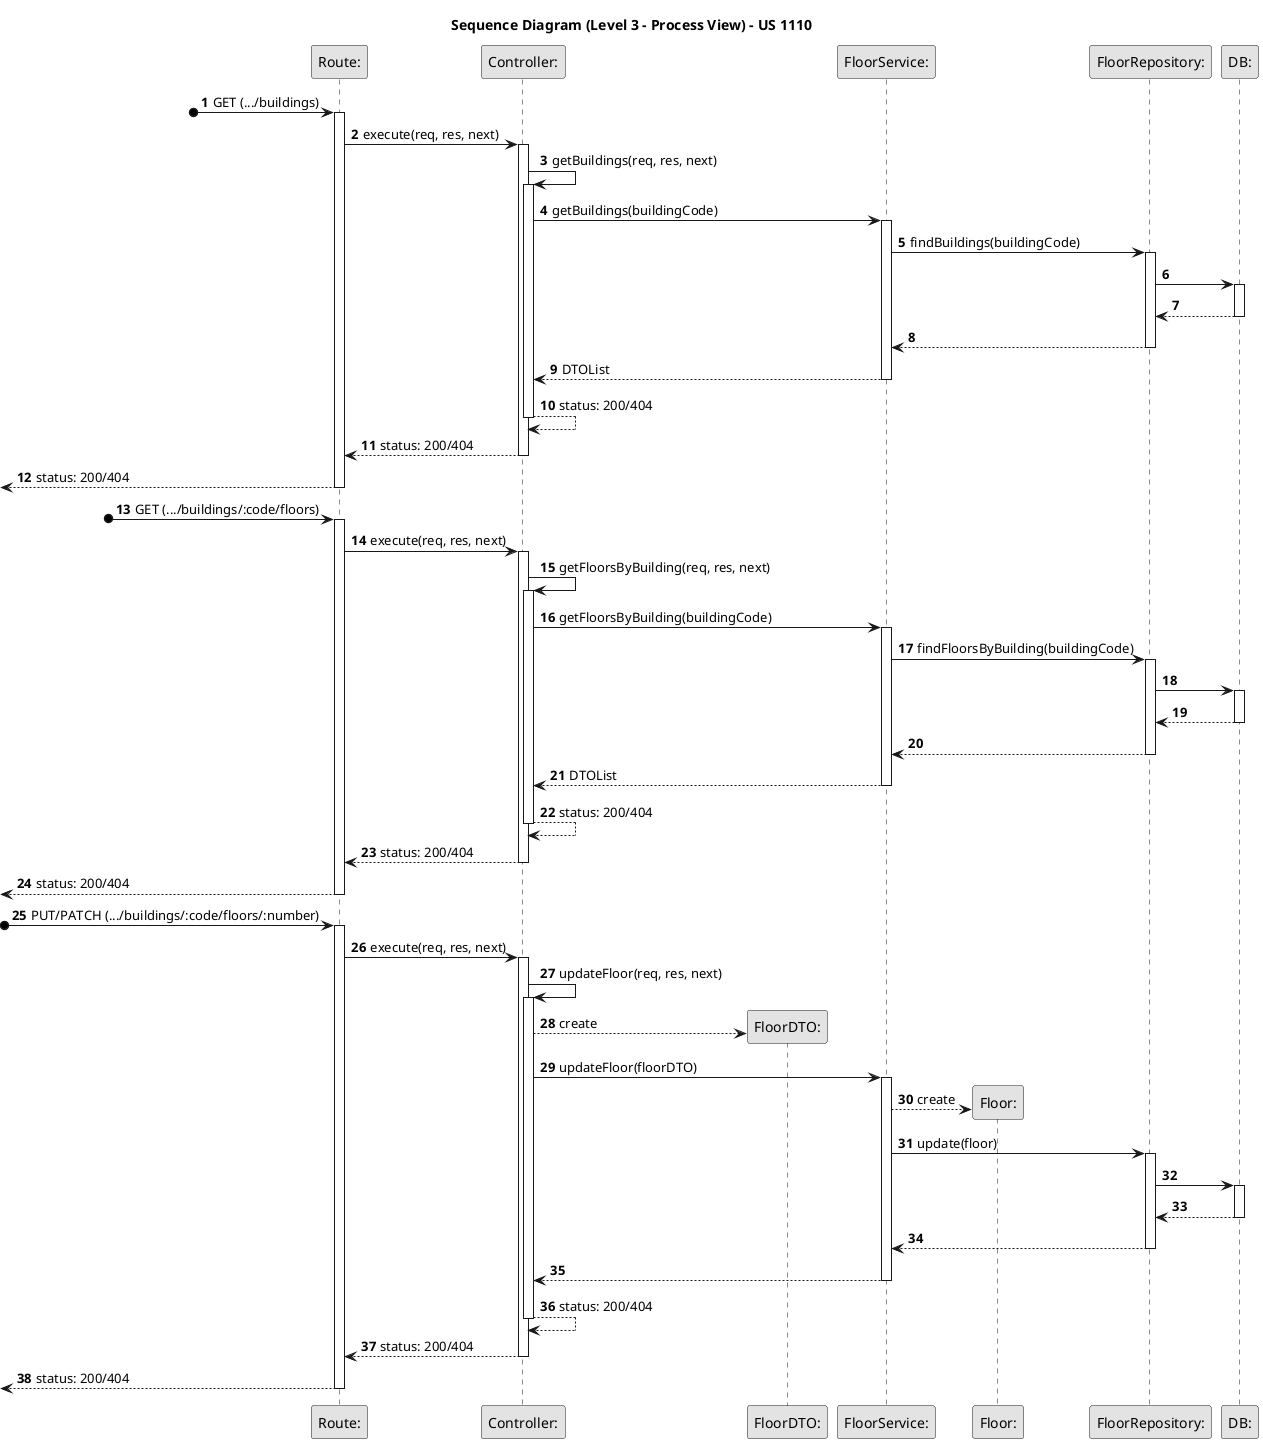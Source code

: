 @startuml
skinparam monochrome true
skinparam packageStyle rectangle
skinparam shadowing false

title Sequence Diagram (Level 3 - Process View) - US 1110
autonumber

participant "Route:" as Route 
participant "Controller:" as Controller
participant "FloorDTO:" as FloorDTO
participant "FloorService:" as Service
participant "Floor:" as Floor
participant "FloorRepository:" as Repo
participant "DB:" as DB

?o-> Route : GET (.../buildings)
activate Route

Route -> Controller : execute(req, res, next)
activate Controller

Controller -> Controller : getBuildings(req, res, next)
activate Controller

Controller -> Service : getBuildings(buildingCode)
activate Service

Service -> Repo : findBuildings(buildingCode)
activate Repo

Repo -> DB
activate DB

DB --> Repo
deactivate DB

Repo --> Service
deactivate Repo

Service --> Controller : DTOList
deactivate Service

Controller --> Controller : status: 200/404
deactivate Controller

Controller --> Route : status: 200/404
deactivate Controller

<-- Route : status: 200/404
deactivate Route

?o-> Route : GET (.../buildings/:code/floors)
activate Route

Route -> Controller : execute(req, res, next)
activate Controller

Controller -> Controller : getFloorsByBuilding(req, res, next)
activate Controller

Controller -> Service : getFloorsByBuilding(buildingCode)
activate Service

Service -> Repo : findFloorsByBuilding(buildingCode)
activate Repo

Repo -> DB
activate DB

DB --> Repo
deactivate DB

Repo --> Service
deactivate Repo

Service --> Controller : DTOList
deactivate Service

Controller --> Controller : status: 200/404
deactivate Controller

Controller --> Route : status: 200/404
deactivate Controller

<-- Route : status: 200/404
deactivate Route

?o-> Route : PUT/PATCH (.../buildings/:code/floors/:number)
activate Route

    Route -> Controller : execute(req, res, next)
    activate Controller
        Controller -> Controller : updateFloor(req, res, next)
        activate Controller
            Controller --> FloorDTO** : create
            Controller -> Service : updateFloor(floorDTO)

            activate Service
                Service --> Floor** : create
                Service -> Repo : update(floor)
                activate Repo
                    Repo -> DB :
                    activate DB
                    DB --> Repo :
                    deactivate DB
                    Repo --> Service :
                deactivate Repo
                Service --> Controller :
            deactivate Service

            Controller --> Controller : status: 200/404
        deactivate Controller
    Controller --> Route : status: 200/404
    deactivate Controller

<-- Route : status: 200/404
deactivate Route

@enduml